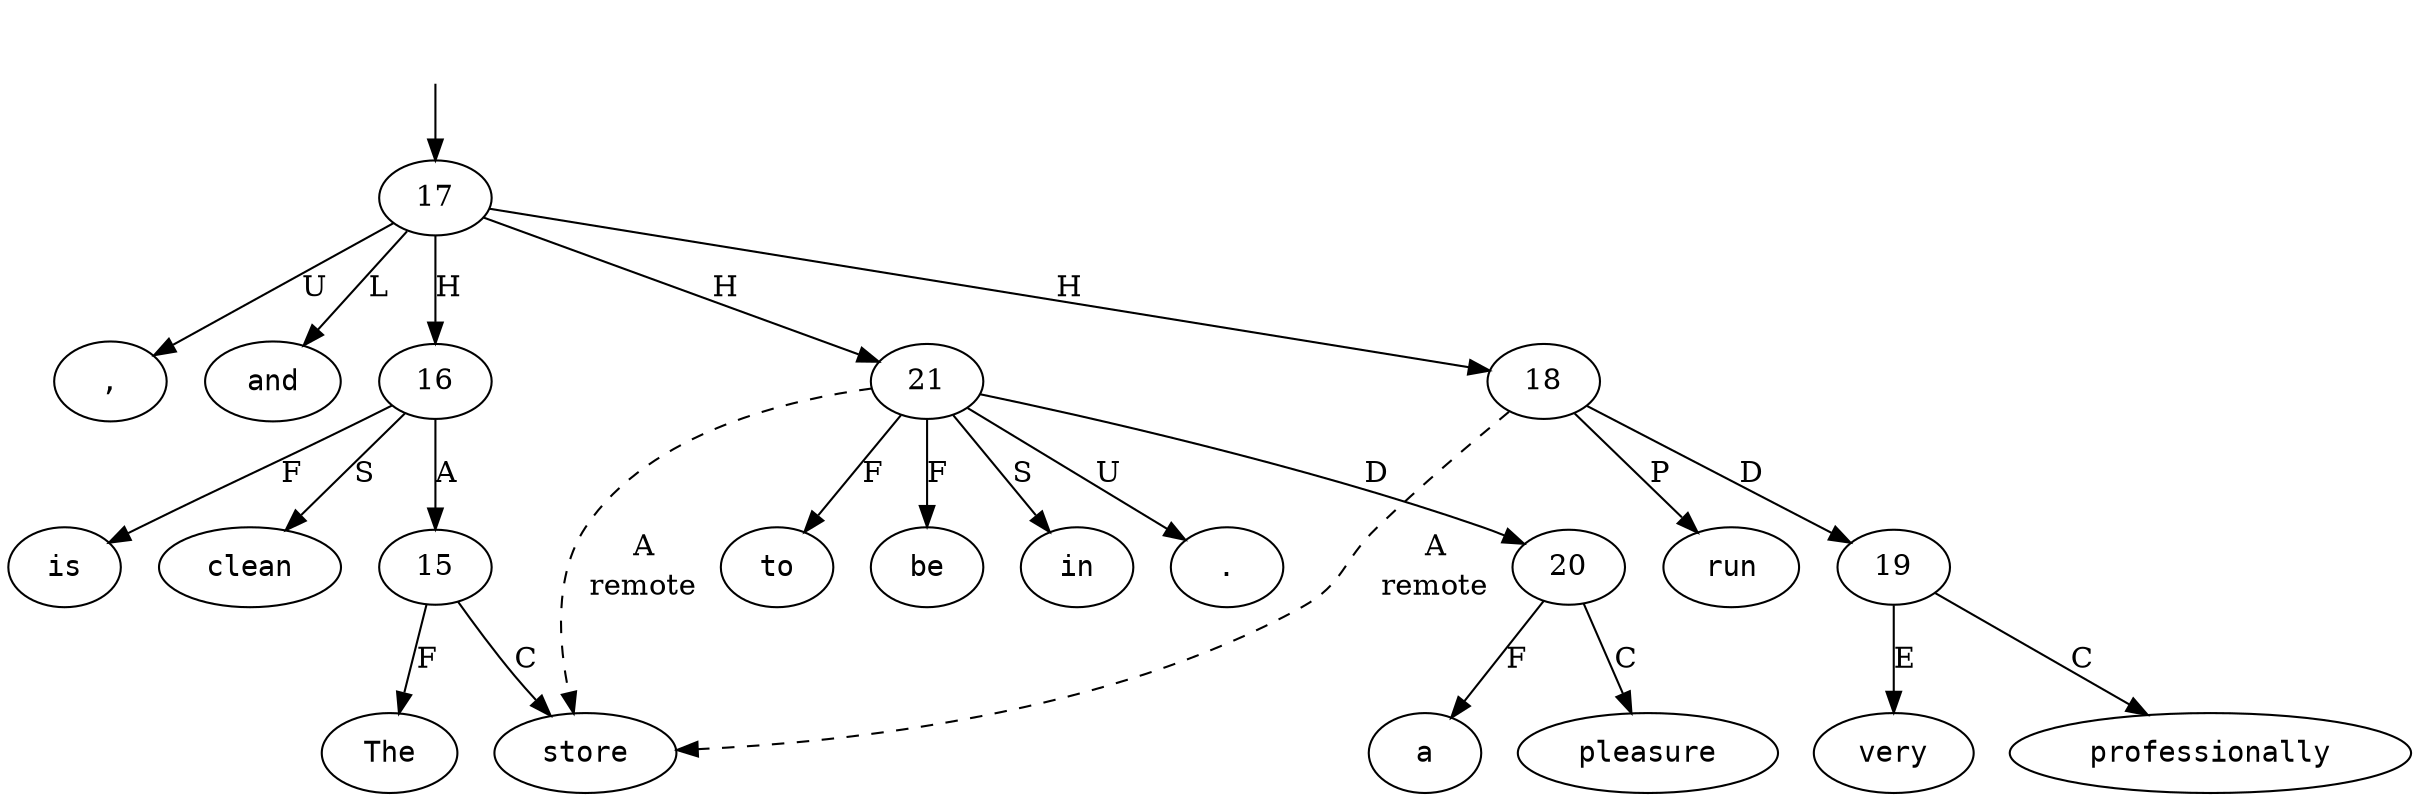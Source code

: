 digraph "080178-0005" {
  top [ style=invis ];
  top -> 17;
  0 [ shape=oval, label=<<table align="center" border="0" cellspacing="0"><tr><td colspan="2"><font face="Courier">The</font></td></tr></table>> ];
  1 [ shape=oval, label=<<table align="center" border="0" cellspacing="0"><tr><td colspan="2"><font face="Courier">store</font></td></tr></table>> ];
  2 [ shape=oval, label=<<table align="center" border="0" cellspacing="0"><tr><td colspan="2"><font face="Courier">is</font></td></tr></table>> ];
  3 [ shape=oval, label=<<table align="center" border="0" cellspacing="0"><tr><td colspan="2"><font face="Courier">clean</font></td></tr></table>> ];
  4 [ shape=oval, label=<<table align="center" border="0" cellspacing="0"><tr><td colspan="2"><font face="Courier">,</font></td></tr></table>> ];
  5 [ shape=oval, label=<<table align="center" border="0" cellspacing="0"><tr><td colspan="2"><font face="Courier">run</font></td></tr></table>> ];
  6 [ shape=oval, label=<<table align="center" border="0" cellspacing="0"><tr><td colspan="2"><font face="Courier">very</font></td></tr></table>> ];
  7 [ shape=oval, label=<<table align="center" border="0" cellspacing="0"><tr><td colspan="2"><font face="Courier">professionally</font></td></tr></table>> ];
  8 [ shape=oval, label=<<table align="center" border="0" cellspacing="0"><tr><td colspan="2"><font face="Courier">and</font></td></tr></table>> ];
  9 [ shape=oval, label=<<table align="center" border="0" cellspacing="0"><tr><td colspan="2"><font face="Courier">a</font></td></tr></table>> ];
  10 [ shape=oval, label=<<table align="center" border="0" cellspacing="0"><tr><td colspan="2"><font face="Courier">pleasure</font></td></tr></table>> ];
  11 [ shape=oval, label=<<table align="center" border="0" cellspacing="0"><tr><td colspan="2"><font face="Courier">to</font></td></tr></table>> ];
  12 [ shape=oval, label=<<table align="center" border="0" cellspacing="0"><tr><td colspan="2"><font face="Courier">be</font></td></tr></table>> ];
  13 [ shape=oval, label=<<table align="center" border="0" cellspacing="0"><tr><td colspan="2"><font face="Courier">in</font></td></tr></table>> ];
  14 [ shape=oval, label=<<table align="center" border="0" cellspacing="0"><tr><td colspan="2"><font face="Courier">.</font></td></tr></table>> ];
  15 -> 1 [ label="C" ];
  15 -> 0 [ label="F" ];
  16 -> 15 [ label="A" ];
  16 -> 2 [ label="F" ];
  16 -> 3 [ label="S" ];
  17 -> 21 [ label="H" ];
  17 -> 8 [ label="L" ];
  17 -> 4 [ label="U" ];
  17 -> 16 [ label="H" ];
  17 -> 18 [ label="H" ];
  18 -> 19 [ label="D" ];
  18 -> 5 [ label="P" ];
  18 -> 1 [ label=<<table align="center" border="0" cellspacing="0"><tr><td colspan="1">A</td></tr><tr><td>remote</td></tr></table>>, style=dashed ];
  19 -> 6 [ label="E" ];
  19 -> 7 [ label="C" ];
  20 -> 10 [ label="C" ];
  20 -> 9 [ label="F" ];
  21 -> 12 [ label="F" ];
  21 -> 14 [ label="U" ];
  21 -> 1 [ label=<<table align="center" border="0" cellspacing="0"><tr><td colspan="1">A</td></tr><tr><td>remote</td></tr></table>>, style=dashed ];
  21 -> 13 [ label="S" ];
  21 -> 20 [ label="D" ];
  21 -> 11 [ label="F" ];
}

